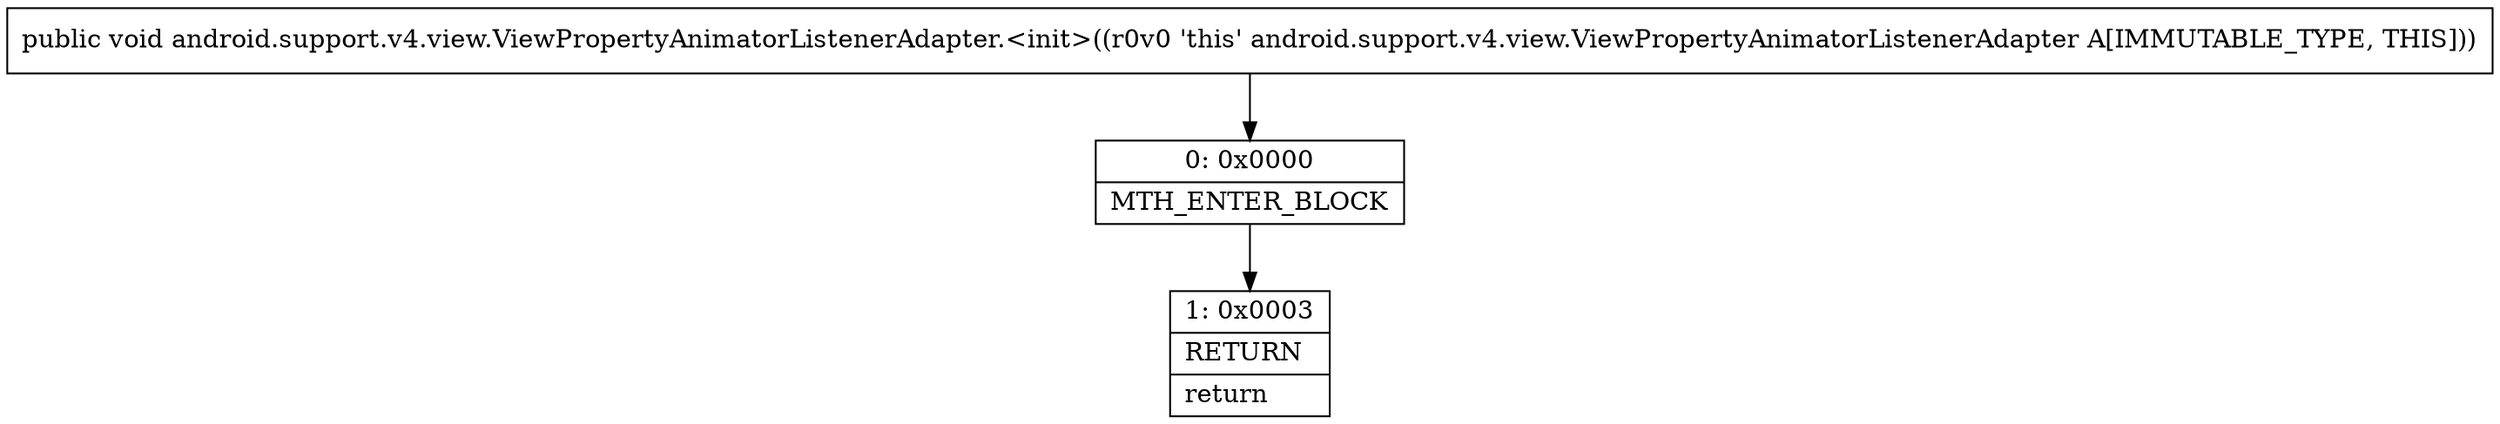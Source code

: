 digraph "CFG forandroid.support.v4.view.ViewPropertyAnimatorListenerAdapter.\<init\>()V" {
Node_0 [shape=record,label="{0\:\ 0x0000|MTH_ENTER_BLOCK\l}"];
Node_1 [shape=record,label="{1\:\ 0x0003|RETURN\l|return\l}"];
MethodNode[shape=record,label="{public void android.support.v4.view.ViewPropertyAnimatorListenerAdapter.\<init\>((r0v0 'this' android.support.v4.view.ViewPropertyAnimatorListenerAdapter A[IMMUTABLE_TYPE, THIS])) }"];
MethodNode -> Node_0;
Node_0 -> Node_1;
}

